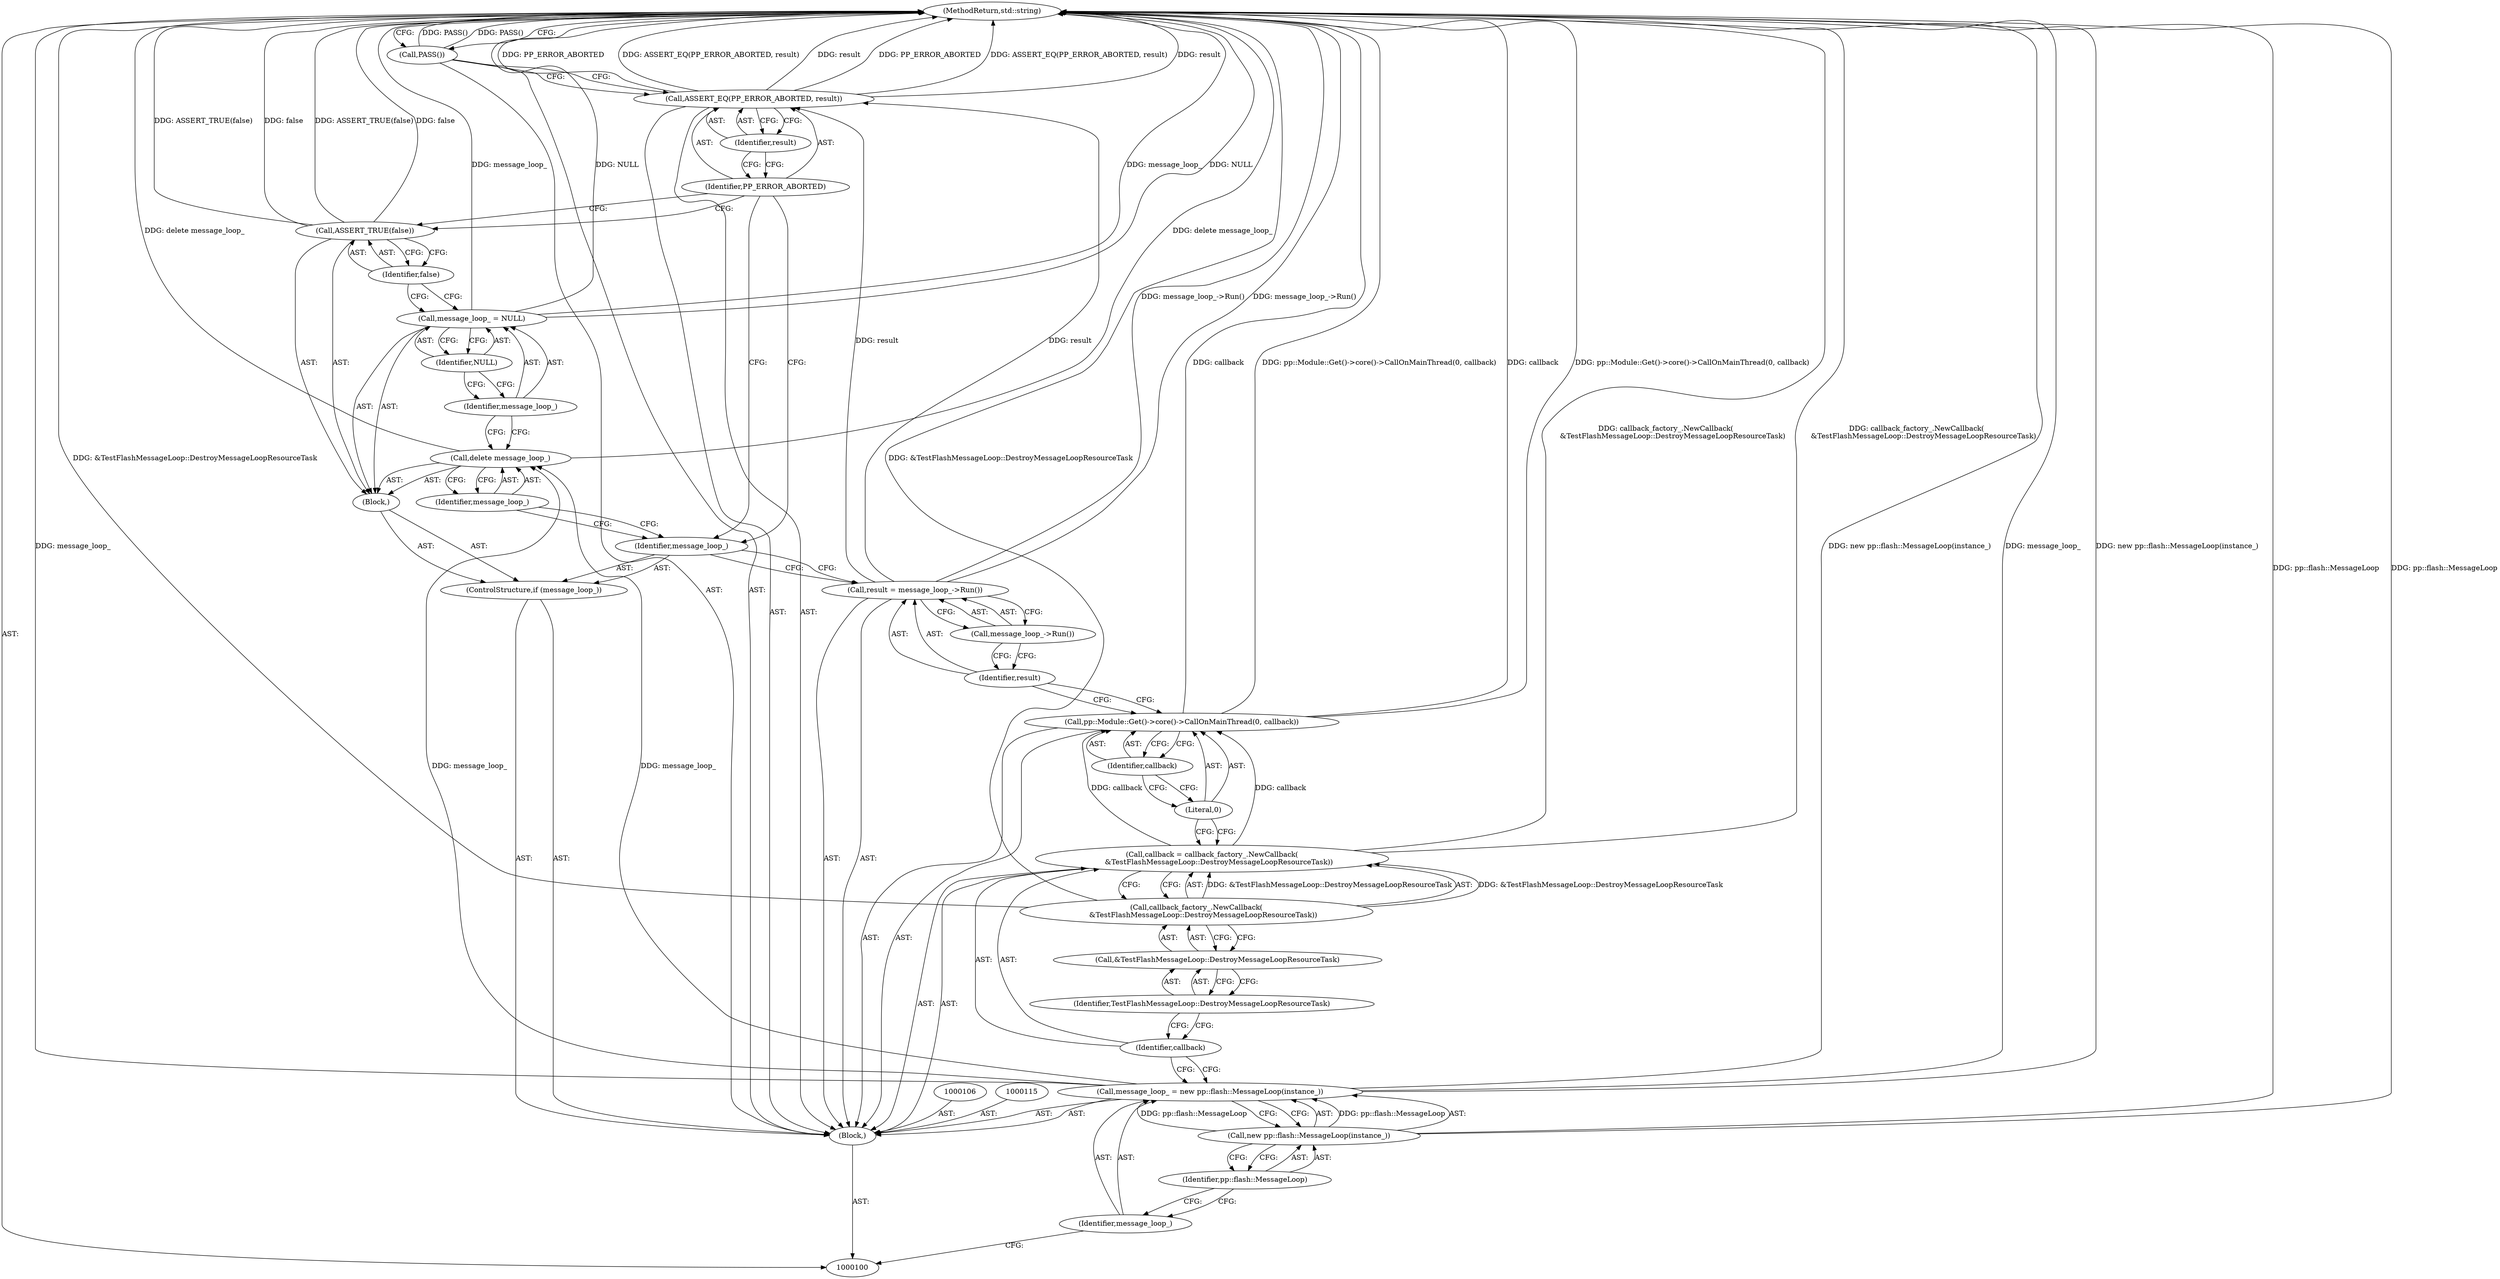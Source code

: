 digraph "1_Chrome_dd77c2a41c72589d929db0592565125ca629fb2c_4" {
"1000133" [label="(MethodReturn,std::string)"];
"1000101" [label="(Block,)"];
"1000123" [label="(Identifier,message_loop_)"];
"1000122" [label="(Call,delete message_loop_)"];
"1000126" [label="(Identifier,NULL)"];
"1000124" [label="(Call,message_loop_ = NULL)"];
"1000125" [label="(Identifier,message_loop_)"];
"1000128" [label="(Identifier,false)"];
"1000127" [label="(Call,ASSERT_TRUE(false))"];
"1000130" [label="(Identifier,PP_ERROR_ABORTED)"];
"1000129" [label="(Call,ASSERT_EQ(PP_ERROR_ABORTED, result))"];
"1000131" [label="(Identifier,result)"];
"1000132" [label="(Call,PASS())"];
"1000104" [label="(Call,new pp::flash::MessageLoop(instance_))"];
"1000102" [label="(Call,message_loop_ = new pp::flash::MessageLoop(instance_))"];
"1000103" [label="(Identifier,message_loop_)"];
"1000105" [label="(Identifier,pp::flash::MessageLoop)"];
"1000107" [label="(Call,callback = callback_factory_.NewCallback(\n      &TestFlashMessageLoop::DestroyMessageLoopResourceTask))"];
"1000108" [label="(Identifier,callback)"];
"1000109" [label="(Call,callback_factory_.NewCallback(\n      &TestFlashMessageLoop::DestroyMessageLoopResourceTask))"];
"1000110" [label="(Call,&TestFlashMessageLoop::DestroyMessageLoopResourceTask)"];
"1000111" [label="(Identifier,TestFlashMessageLoop::DestroyMessageLoopResourceTask)"];
"1000112" [label="(Call,pp::Module::Get()->core()->CallOnMainThread(0, callback))"];
"1000113" [label="(Literal,0)"];
"1000114" [label="(Identifier,callback)"];
"1000116" [label="(Call,result = message_loop_->Run())"];
"1000117" [label="(Identifier,result)"];
"1000118" [label="(Call,message_loop_->Run())"];
"1000121" [label="(Block,)"];
"1000119" [label="(ControlStructure,if (message_loop_))"];
"1000120" [label="(Identifier,message_loop_)"];
"1000133" -> "1000100"  [label="AST: "];
"1000133" -> "1000132"  [label="CFG: "];
"1000124" -> "1000133"  [label="DDG: message_loop_"];
"1000124" -> "1000133"  [label="DDG: NULL"];
"1000102" -> "1000133"  [label="DDG: new pp::flash::MessageLoop(instance_)"];
"1000102" -> "1000133"  [label="DDG: message_loop_"];
"1000104" -> "1000133"  [label="DDG: pp::flash::MessageLoop"];
"1000112" -> "1000133"  [label="DDG: callback"];
"1000112" -> "1000133"  [label="DDG: pp::Module::Get()->core()->CallOnMainThread(0, callback)"];
"1000132" -> "1000133"  [label="DDG: PASS()"];
"1000127" -> "1000133"  [label="DDG: ASSERT_TRUE(false)"];
"1000127" -> "1000133"  [label="DDG: false"];
"1000116" -> "1000133"  [label="DDG: message_loop_->Run()"];
"1000109" -> "1000133"  [label="DDG: &TestFlashMessageLoop::DestroyMessageLoopResourceTask"];
"1000122" -> "1000133"  [label="DDG: delete message_loop_"];
"1000107" -> "1000133"  [label="DDG: callback_factory_.NewCallback(\n      &TestFlashMessageLoop::DestroyMessageLoopResourceTask)"];
"1000129" -> "1000133"  [label="DDG: PP_ERROR_ABORTED"];
"1000129" -> "1000133"  [label="DDG: ASSERT_EQ(PP_ERROR_ABORTED, result)"];
"1000129" -> "1000133"  [label="DDG: result"];
"1000101" -> "1000100"  [label="AST: "];
"1000102" -> "1000101"  [label="AST: "];
"1000106" -> "1000101"  [label="AST: "];
"1000107" -> "1000101"  [label="AST: "];
"1000112" -> "1000101"  [label="AST: "];
"1000115" -> "1000101"  [label="AST: "];
"1000116" -> "1000101"  [label="AST: "];
"1000119" -> "1000101"  [label="AST: "];
"1000129" -> "1000101"  [label="AST: "];
"1000132" -> "1000101"  [label="AST: "];
"1000123" -> "1000122"  [label="AST: "];
"1000123" -> "1000120"  [label="CFG: "];
"1000122" -> "1000123"  [label="CFG: "];
"1000122" -> "1000121"  [label="AST: "];
"1000122" -> "1000123"  [label="CFG: "];
"1000123" -> "1000122"  [label="AST: "];
"1000125" -> "1000122"  [label="CFG: "];
"1000122" -> "1000133"  [label="DDG: delete message_loop_"];
"1000102" -> "1000122"  [label="DDG: message_loop_"];
"1000126" -> "1000124"  [label="AST: "];
"1000126" -> "1000125"  [label="CFG: "];
"1000124" -> "1000126"  [label="CFG: "];
"1000124" -> "1000121"  [label="AST: "];
"1000124" -> "1000126"  [label="CFG: "];
"1000125" -> "1000124"  [label="AST: "];
"1000126" -> "1000124"  [label="AST: "];
"1000128" -> "1000124"  [label="CFG: "];
"1000124" -> "1000133"  [label="DDG: message_loop_"];
"1000124" -> "1000133"  [label="DDG: NULL"];
"1000125" -> "1000124"  [label="AST: "];
"1000125" -> "1000122"  [label="CFG: "];
"1000126" -> "1000125"  [label="CFG: "];
"1000128" -> "1000127"  [label="AST: "];
"1000128" -> "1000124"  [label="CFG: "];
"1000127" -> "1000128"  [label="CFG: "];
"1000127" -> "1000121"  [label="AST: "];
"1000127" -> "1000128"  [label="CFG: "];
"1000128" -> "1000127"  [label="AST: "];
"1000130" -> "1000127"  [label="CFG: "];
"1000127" -> "1000133"  [label="DDG: ASSERT_TRUE(false)"];
"1000127" -> "1000133"  [label="DDG: false"];
"1000130" -> "1000129"  [label="AST: "];
"1000130" -> "1000127"  [label="CFG: "];
"1000130" -> "1000120"  [label="CFG: "];
"1000131" -> "1000130"  [label="CFG: "];
"1000129" -> "1000101"  [label="AST: "];
"1000129" -> "1000131"  [label="CFG: "];
"1000130" -> "1000129"  [label="AST: "];
"1000131" -> "1000129"  [label="AST: "];
"1000132" -> "1000129"  [label="CFG: "];
"1000129" -> "1000133"  [label="DDG: PP_ERROR_ABORTED"];
"1000129" -> "1000133"  [label="DDG: ASSERT_EQ(PP_ERROR_ABORTED, result)"];
"1000129" -> "1000133"  [label="DDG: result"];
"1000116" -> "1000129"  [label="DDG: result"];
"1000131" -> "1000129"  [label="AST: "];
"1000131" -> "1000130"  [label="CFG: "];
"1000129" -> "1000131"  [label="CFG: "];
"1000132" -> "1000101"  [label="AST: "];
"1000132" -> "1000129"  [label="CFG: "];
"1000133" -> "1000132"  [label="CFG: "];
"1000132" -> "1000133"  [label="DDG: PASS()"];
"1000104" -> "1000102"  [label="AST: "];
"1000104" -> "1000105"  [label="CFG: "];
"1000105" -> "1000104"  [label="AST: "];
"1000102" -> "1000104"  [label="CFG: "];
"1000104" -> "1000133"  [label="DDG: pp::flash::MessageLoop"];
"1000104" -> "1000102"  [label="DDG: pp::flash::MessageLoop"];
"1000102" -> "1000101"  [label="AST: "];
"1000102" -> "1000104"  [label="CFG: "];
"1000103" -> "1000102"  [label="AST: "];
"1000104" -> "1000102"  [label="AST: "];
"1000108" -> "1000102"  [label="CFG: "];
"1000102" -> "1000133"  [label="DDG: new pp::flash::MessageLoop(instance_)"];
"1000102" -> "1000133"  [label="DDG: message_loop_"];
"1000104" -> "1000102"  [label="DDG: pp::flash::MessageLoop"];
"1000102" -> "1000122"  [label="DDG: message_loop_"];
"1000103" -> "1000102"  [label="AST: "];
"1000103" -> "1000100"  [label="CFG: "];
"1000105" -> "1000103"  [label="CFG: "];
"1000105" -> "1000104"  [label="AST: "];
"1000105" -> "1000103"  [label="CFG: "];
"1000104" -> "1000105"  [label="CFG: "];
"1000107" -> "1000101"  [label="AST: "];
"1000107" -> "1000109"  [label="CFG: "];
"1000108" -> "1000107"  [label="AST: "];
"1000109" -> "1000107"  [label="AST: "];
"1000113" -> "1000107"  [label="CFG: "];
"1000107" -> "1000133"  [label="DDG: callback_factory_.NewCallback(\n      &TestFlashMessageLoop::DestroyMessageLoopResourceTask)"];
"1000109" -> "1000107"  [label="DDG: &TestFlashMessageLoop::DestroyMessageLoopResourceTask"];
"1000107" -> "1000112"  [label="DDG: callback"];
"1000108" -> "1000107"  [label="AST: "];
"1000108" -> "1000102"  [label="CFG: "];
"1000111" -> "1000108"  [label="CFG: "];
"1000109" -> "1000107"  [label="AST: "];
"1000109" -> "1000110"  [label="CFG: "];
"1000110" -> "1000109"  [label="AST: "];
"1000107" -> "1000109"  [label="CFG: "];
"1000109" -> "1000133"  [label="DDG: &TestFlashMessageLoop::DestroyMessageLoopResourceTask"];
"1000109" -> "1000107"  [label="DDG: &TestFlashMessageLoop::DestroyMessageLoopResourceTask"];
"1000110" -> "1000109"  [label="AST: "];
"1000110" -> "1000111"  [label="CFG: "];
"1000111" -> "1000110"  [label="AST: "];
"1000109" -> "1000110"  [label="CFG: "];
"1000111" -> "1000110"  [label="AST: "];
"1000111" -> "1000108"  [label="CFG: "];
"1000110" -> "1000111"  [label="CFG: "];
"1000112" -> "1000101"  [label="AST: "];
"1000112" -> "1000114"  [label="CFG: "];
"1000113" -> "1000112"  [label="AST: "];
"1000114" -> "1000112"  [label="AST: "];
"1000117" -> "1000112"  [label="CFG: "];
"1000112" -> "1000133"  [label="DDG: callback"];
"1000112" -> "1000133"  [label="DDG: pp::Module::Get()->core()->CallOnMainThread(0, callback)"];
"1000107" -> "1000112"  [label="DDG: callback"];
"1000113" -> "1000112"  [label="AST: "];
"1000113" -> "1000107"  [label="CFG: "];
"1000114" -> "1000113"  [label="CFG: "];
"1000114" -> "1000112"  [label="AST: "];
"1000114" -> "1000113"  [label="CFG: "];
"1000112" -> "1000114"  [label="CFG: "];
"1000116" -> "1000101"  [label="AST: "];
"1000116" -> "1000118"  [label="CFG: "];
"1000117" -> "1000116"  [label="AST: "];
"1000118" -> "1000116"  [label="AST: "];
"1000120" -> "1000116"  [label="CFG: "];
"1000116" -> "1000133"  [label="DDG: message_loop_->Run()"];
"1000116" -> "1000129"  [label="DDG: result"];
"1000117" -> "1000116"  [label="AST: "];
"1000117" -> "1000112"  [label="CFG: "];
"1000118" -> "1000117"  [label="CFG: "];
"1000118" -> "1000116"  [label="AST: "];
"1000118" -> "1000117"  [label="CFG: "];
"1000116" -> "1000118"  [label="CFG: "];
"1000121" -> "1000119"  [label="AST: "];
"1000122" -> "1000121"  [label="AST: "];
"1000124" -> "1000121"  [label="AST: "];
"1000127" -> "1000121"  [label="AST: "];
"1000119" -> "1000101"  [label="AST: "];
"1000120" -> "1000119"  [label="AST: "];
"1000121" -> "1000119"  [label="AST: "];
"1000120" -> "1000119"  [label="AST: "];
"1000120" -> "1000116"  [label="CFG: "];
"1000123" -> "1000120"  [label="CFG: "];
"1000130" -> "1000120"  [label="CFG: "];
}
